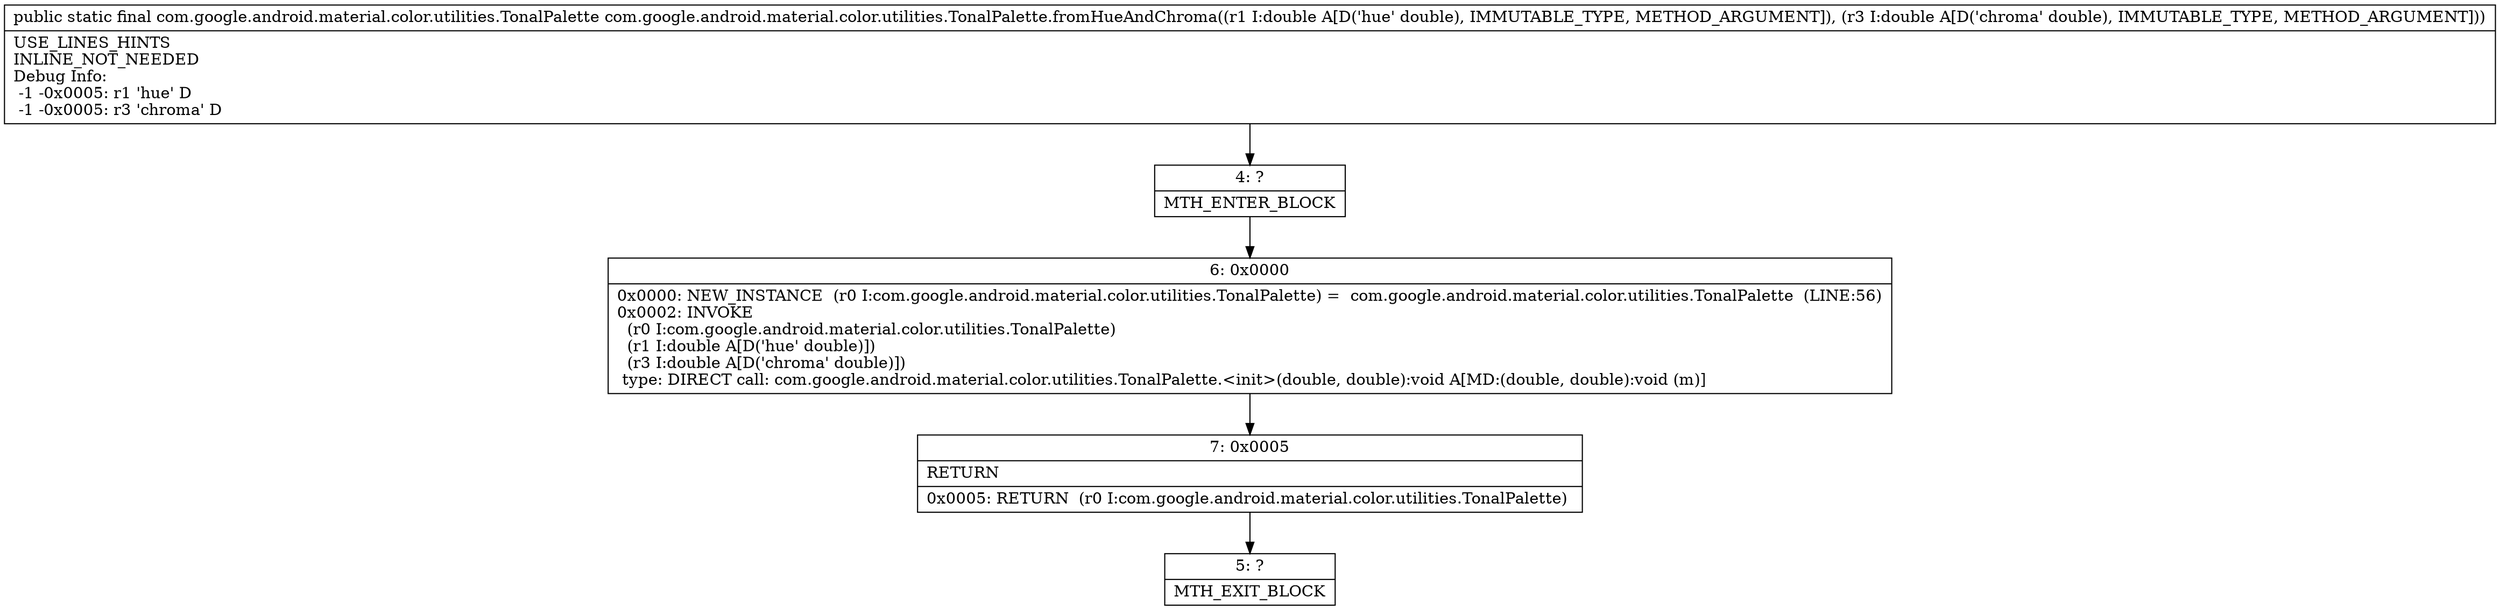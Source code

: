 digraph "CFG forcom.google.android.material.color.utilities.TonalPalette.fromHueAndChroma(DD)Lcom\/google\/android\/material\/color\/utilities\/TonalPalette;" {
Node_4 [shape=record,label="{4\:\ ?|MTH_ENTER_BLOCK\l}"];
Node_6 [shape=record,label="{6\:\ 0x0000|0x0000: NEW_INSTANCE  (r0 I:com.google.android.material.color.utilities.TonalPalette) =  com.google.android.material.color.utilities.TonalPalette  (LINE:56)\l0x0002: INVOKE  \l  (r0 I:com.google.android.material.color.utilities.TonalPalette)\l  (r1 I:double A[D('hue' double)])\l  (r3 I:double A[D('chroma' double)])\l type: DIRECT call: com.google.android.material.color.utilities.TonalPalette.\<init\>(double, double):void A[MD:(double, double):void (m)]\l}"];
Node_7 [shape=record,label="{7\:\ 0x0005|RETURN\l|0x0005: RETURN  (r0 I:com.google.android.material.color.utilities.TonalPalette) \l}"];
Node_5 [shape=record,label="{5\:\ ?|MTH_EXIT_BLOCK\l}"];
MethodNode[shape=record,label="{public static final com.google.android.material.color.utilities.TonalPalette com.google.android.material.color.utilities.TonalPalette.fromHueAndChroma((r1 I:double A[D('hue' double), IMMUTABLE_TYPE, METHOD_ARGUMENT]), (r3 I:double A[D('chroma' double), IMMUTABLE_TYPE, METHOD_ARGUMENT]))  | USE_LINES_HINTS\lINLINE_NOT_NEEDED\lDebug Info:\l  \-1 \-0x0005: r1 'hue' D\l  \-1 \-0x0005: r3 'chroma' D\l}"];
MethodNode -> Node_4;Node_4 -> Node_6;
Node_6 -> Node_7;
Node_7 -> Node_5;
}

